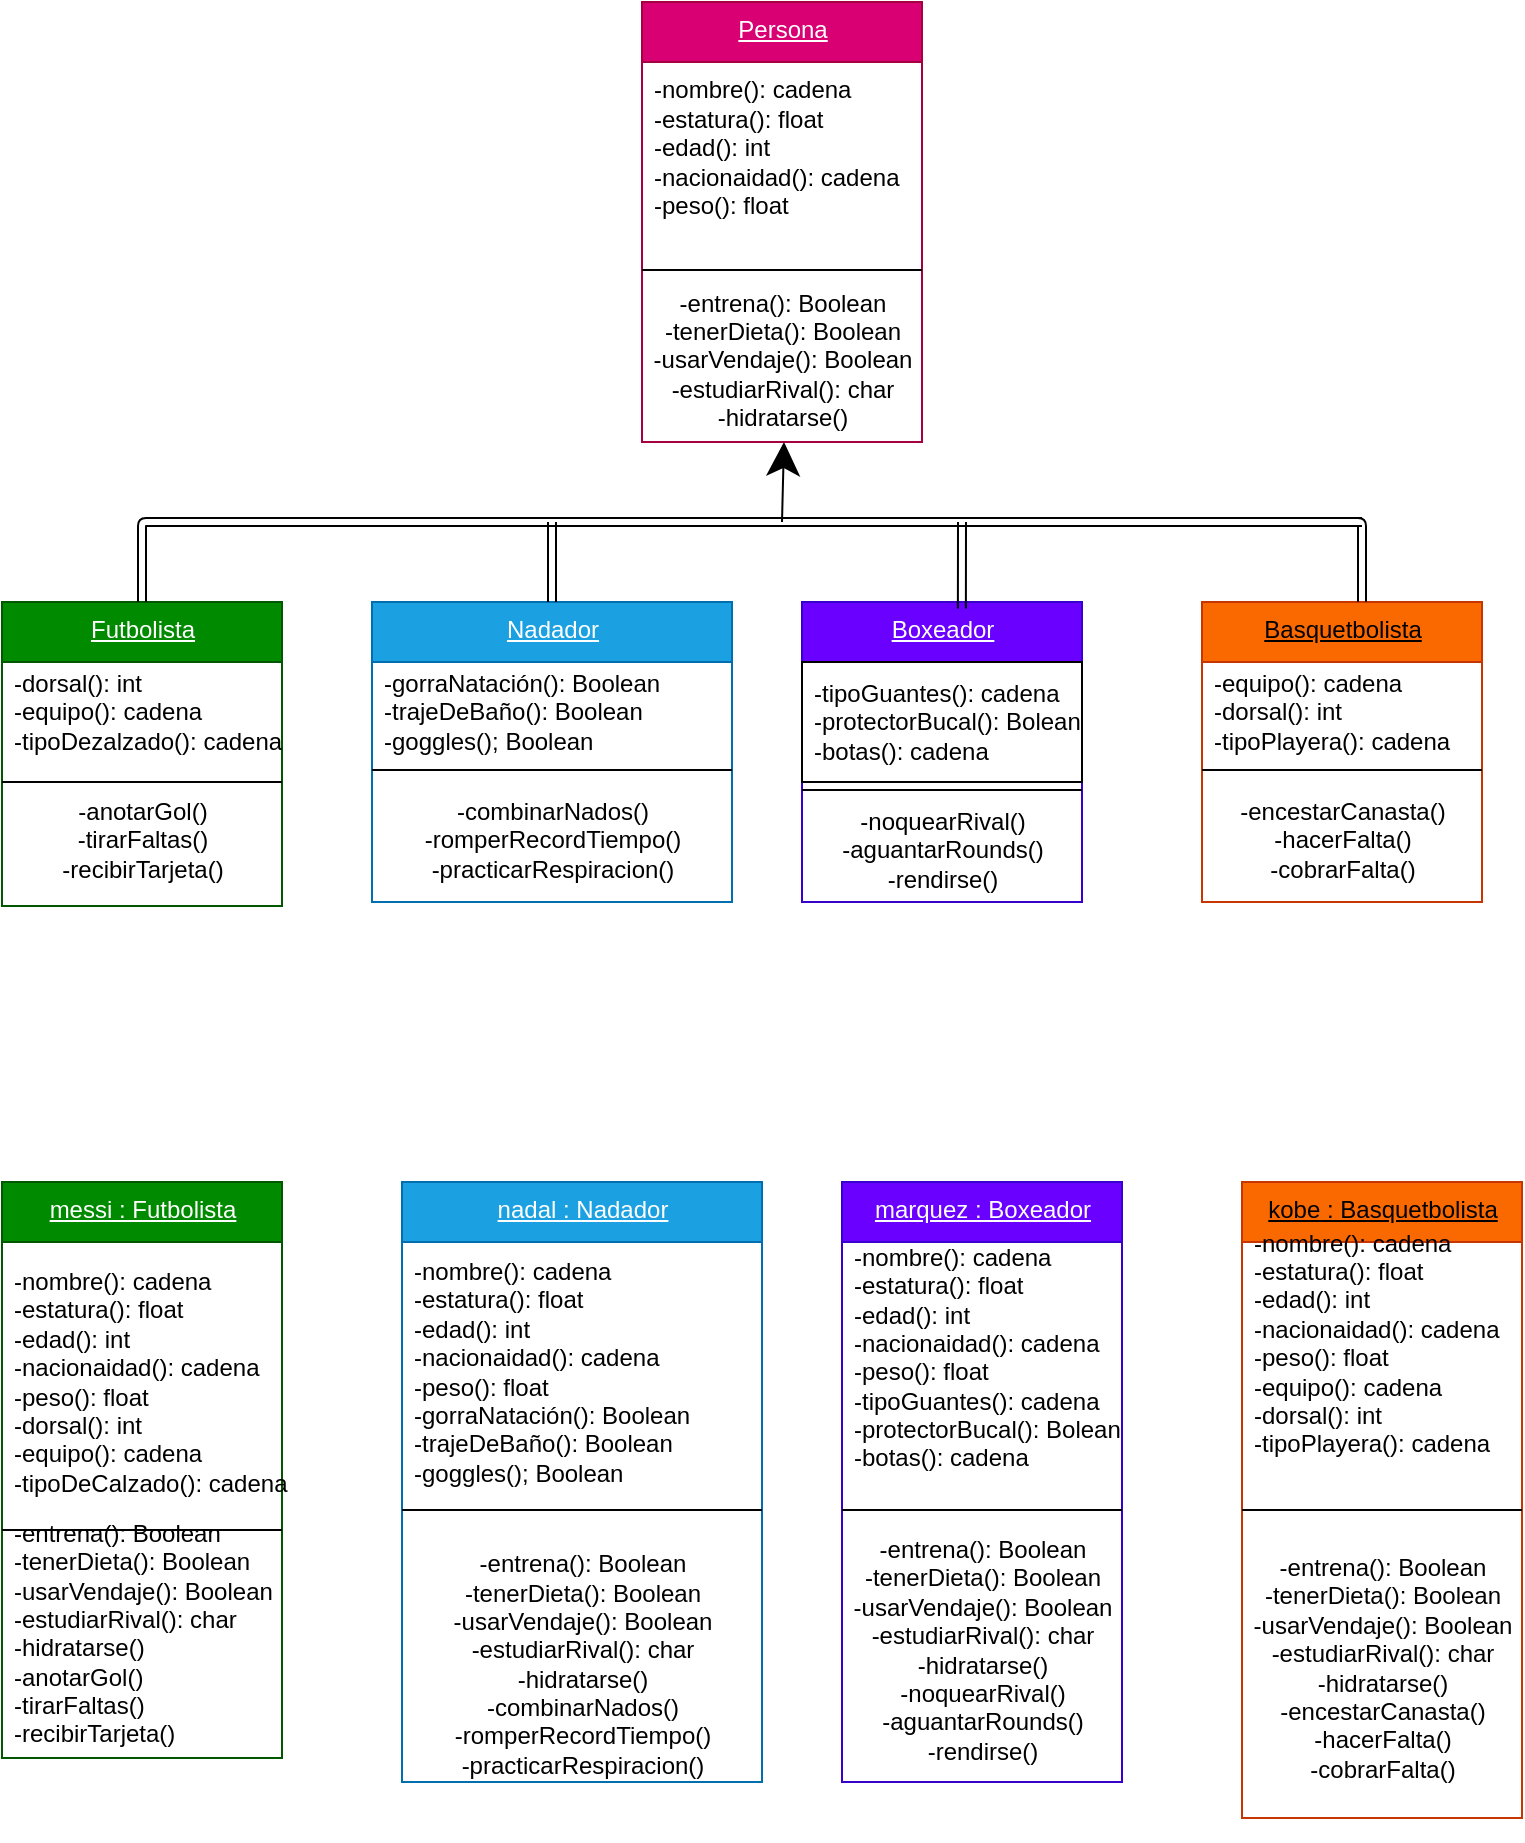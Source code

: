 <mxfile version="15.3.8" type="github">
  <diagram id="CftRHJXDsFxkNAAALVWV" name="Page-1">
    <mxGraphModel dx="652" dy="350" grid="1" gridSize="10" guides="1" tooltips="1" connect="1" arrows="1" fold="1" page="1" pageScale="1" pageWidth="850" pageHeight="1100" math="0" shadow="0">
      <root>
        <mxCell id="0" />
        <mxCell id="1" parent="0" />
        <mxCell id="ciG_UZHxhKy7LPChE6Ca-1" value="Persona" style="swimlane;fontStyle=4;align=center;verticalAlign=top;childLayout=stackLayout;horizontal=1;startSize=30;horizontalStack=0;resizeParent=1;resizeParentMax=0;resizeLast=0;collapsible=0;marginBottom=0;html=1;hachureGap=4;pointerEvents=0;fillColor=#d80073;strokeColor=#A50040;fontColor=#ffffff;" parent="1" vertex="1">
          <mxGeometry x="380" y="10" width="140" height="220" as="geometry" />
        </mxCell>
        <mxCell id="ciG_UZHxhKy7LPChE6Ca-2" value="&lt;div&gt;-nombre(): cadena&lt;/div&gt;&lt;div&gt;-estatura(): float&lt;/div&gt;&lt;div&gt;-edad(): int&lt;/div&gt;&lt;div&gt;-nacionaidad(): cadena&lt;/div&gt;&lt;div&gt;-peso(): float&lt;/div&gt;&lt;div&gt;&lt;br&gt;&lt;/div&gt;" style="html=1;strokeColor=none;fillColor=none;align=left;verticalAlign=middle;spacingLeft=4;spacingRight=4;rotatable=0;points=[[0,0.5],[1,0.5]];resizeWidth=1;" parent="ciG_UZHxhKy7LPChE6Ca-1" vertex="1">
          <mxGeometry y="30" width="140" height="100" as="geometry" />
        </mxCell>
        <mxCell id="ciG_UZHxhKy7LPChE6Ca-3" value="" style="line;strokeWidth=1;fillColor=none;align=left;verticalAlign=middle;spacingTop=-1;spacingLeft=3;spacingRight=3;rotatable=0;labelPosition=right;points=[];portConstraint=eastwest;" parent="ciG_UZHxhKy7LPChE6Ca-1" vertex="1">
          <mxGeometry y="130" width="140" height="8" as="geometry" />
        </mxCell>
        <mxCell id="ciG_UZHxhKy7LPChE6Ca-4" value="&lt;div&gt;-entrena(): Boolean&lt;/div&gt;&lt;div&gt;-tenerDieta(): Boolean&lt;br&gt;&lt;/div&gt;&lt;div&gt;-usarVendaje(): Boolean&lt;br&gt;&lt;/div&gt;&lt;div&gt;-estudiarRival(): char&lt;/div&gt;&lt;div&gt;-hidratarse()&lt;br&gt;&lt;/div&gt;" style="html=1;strokeColor=none;fillColor=none;align=center;verticalAlign=middle;spacingLeft=4;spacingRight=4;rotatable=0;points=[[0,0.5],[1,0.5]];resizeWidth=1;" parent="ciG_UZHxhKy7LPChE6Ca-1" vertex="1">
          <mxGeometry y="138" width="140" height="82" as="geometry" />
        </mxCell>
        <mxCell id="ciG_UZHxhKy7LPChE6Ca-44" value="" style="endArrow=classic;html=1;startSize=14;endSize=14;sourcePerimeterSpacing=8;targetPerimeterSpacing=8;" parent="ciG_UZHxhKy7LPChE6Ca-1" edge="1">
          <mxGeometry width="50" height="50" relative="1" as="geometry">
            <mxPoint x="70" y="260" as="sourcePoint" />
            <mxPoint x="71" y="220" as="targetPoint" />
          </mxGeometry>
        </mxCell>
        <mxCell id="ciG_UZHxhKy7LPChE6Ca-7" value="Futbolista" style="swimlane;fontStyle=4;align=center;verticalAlign=top;childLayout=stackLayout;horizontal=1;startSize=30;horizontalStack=0;resizeParent=1;resizeParentMax=0;resizeLast=0;collapsible=0;marginBottom=0;html=1;hachureGap=4;pointerEvents=0;fillColor=#008a00;strokeColor=#005700;fontColor=#ffffff;" parent="1" vertex="1">
          <mxGeometry x="60" y="310" width="140" height="152" as="geometry" />
        </mxCell>
        <mxCell id="ciG_UZHxhKy7LPChE6Ca-8" value="&lt;div&gt;-dorsal(): int&lt;/div&gt;&lt;div&gt;-equipo(): cadena&lt;/div&gt;&lt;div&gt;-tipoDezalzado(): cadena&lt;br&gt;&lt;/div&gt;" style="html=1;strokeColor=none;fillColor=none;align=left;verticalAlign=middle;spacingLeft=4;spacingRight=4;rotatable=0;points=[[0,0.5],[1,0.5]];resizeWidth=1;" parent="ciG_UZHxhKy7LPChE6Ca-7" vertex="1">
          <mxGeometry y="30" width="140" height="50" as="geometry" />
        </mxCell>
        <mxCell id="ciG_UZHxhKy7LPChE6Ca-9" value="" style="line;strokeWidth=1;fillColor=none;align=left;verticalAlign=middle;spacingTop=-1;spacingLeft=3;spacingRight=3;rotatable=0;labelPosition=right;points=[];portConstraint=eastwest;" parent="ciG_UZHxhKy7LPChE6Ca-7" vertex="1">
          <mxGeometry y="80" width="140" height="20" as="geometry" />
        </mxCell>
        <mxCell id="ciG_UZHxhKy7LPChE6Ca-10" value="&lt;div&gt;-anotarGol()&lt;/div&gt;&lt;div&gt;-tirarFaltas()&lt;/div&gt;&lt;div&gt;-recibirTarjeta()&lt;br&gt;&lt;/div&gt;&lt;div&gt;&lt;br&gt; &lt;/div&gt;" style="html=1;strokeColor=none;fillColor=none;align=center;verticalAlign=middle;spacingLeft=4;spacingRight=4;rotatable=0;points=[[0,0.5],[1,0.5]];resizeWidth=1;" parent="ciG_UZHxhKy7LPChE6Ca-7" vertex="1">
          <mxGeometry y="100" width="140" height="52" as="geometry" />
        </mxCell>
        <mxCell id="ciG_UZHxhKy7LPChE6Ca-13" value="Boxeador" style="swimlane;fontStyle=4;align=center;verticalAlign=top;childLayout=stackLayout;horizontal=1;startSize=30;horizontalStack=0;resizeParent=1;resizeParentMax=0;resizeLast=0;collapsible=0;marginBottom=0;html=1;hachureGap=4;pointerEvents=0;fillColor=#6a00ff;strokeColor=#3700CC;fontColor=#ffffff;" parent="1" vertex="1">
          <mxGeometry x="460" y="310" width="140" height="150" as="geometry" />
        </mxCell>
        <mxCell id="ciG_UZHxhKy7LPChE6Ca-14" value="&lt;div&gt;-tipoGuantes(): cadena&lt;/div&gt;&lt;div&gt;-protectorBucal(): Bolean&lt;/div&gt;&lt;div&gt;-botas(): cadena&lt;/div&gt;" style="html=1;align=left;verticalAlign=middle;spacingLeft=4;spacingRight=4;rotatable=0;points=[[0,0.5],[1,0.5]];resizeWidth=1;" parent="ciG_UZHxhKy7LPChE6Ca-13" vertex="1">
          <mxGeometry y="30" width="140" height="60" as="geometry" />
        </mxCell>
        <mxCell id="ciG_UZHxhKy7LPChE6Ca-15" value="" style="line;strokeWidth=1;fillColor=none;align=left;verticalAlign=middle;spacingTop=-1;spacingLeft=3;spacingRight=3;rotatable=0;labelPosition=right;points=[];portConstraint=eastwest;" parent="ciG_UZHxhKy7LPChE6Ca-13" vertex="1">
          <mxGeometry y="90" width="140" height="8" as="geometry" />
        </mxCell>
        <mxCell id="ciG_UZHxhKy7LPChE6Ca-16" value="&lt;div&gt;-noquearRival()&lt;/div&gt;&lt;div&gt;-aguantarRounds()&lt;/div&gt;&lt;div&gt;-rendirse()&lt;/div&gt;" style="html=1;strokeColor=none;fillColor=none;align=center;verticalAlign=middle;spacingLeft=4;spacingRight=4;rotatable=0;points=[[0,0.5],[1,0.5]];resizeWidth=1;" parent="ciG_UZHxhKy7LPChE6Ca-13" vertex="1">
          <mxGeometry y="98" width="140" height="52" as="geometry" />
        </mxCell>
        <mxCell id="ciG_UZHxhKy7LPChE6Ca-19" value="Nadador" style="swimlane;fontStyle=4;align=center;verticalAlign=top;childLayout=stackLayout;horizontal=1;startSize=30;horizontalStack=0;resizeParent=1;resizeParentMax=0;resizeLast=0;collapsible=0;marginBottom=0;html=1;hachureGap=4;pointerEvents=0;fillColor=#1ba1e2;strokeColor=#006EAF;fontColor=#ffffff;" parent="1" vertex="1">
          <mxGeometry x="245" y="310" width="180" height="150" as="geometry" />
        </mxCell>
        <mxCell id="ciG_UZHxhKy7LPChE6Ca-20" value="&lt;div&gt;-gorraNatación(): Boolean&lt;/div&gt;&lt;div&gt;-trajeDeBaño(): Boolean&lt;br&gt;&lt;/div&gt;&lt;div&gt;-goggles(); Boolean&lt;br&gt;&lt;/div&gt;" style="html=1;strokeColor=none;fillColor=none;align=left;verticalAlign=middle;spacingLeft=4;spacingRight=4;rotatable=0;points=[[0,0.5],[1,0.5]];resizeWidth=1;" parent="ciG_UZHxhKy7LPChE6Ca-19" vertex="1">
          <mxGeometry y="30" width="180" height="50" as="geometry" />
        </mxCell>
        <mxCell id="ciG_UZHxhKy7LPChE6Ca-21" value="" style="line;strokeWidth=1;fillColor=none;align=left;verticalAlign=middle;spacingTop=-1;spacingLeft=3;spacingRight=3;rotatable=0;labelPosition=right;points=[];portConstraint=eastwest;" parent="ciG_UZHxhKy7LPChE6Ca-19" vertex="1">
          <mxGeometry y="80" width="180" height="8" as="geometry" />
        </mxCell>
        <mxCell id="ciG_UZHxhKy7LPChE6Ca-22" value="&lt;div&gt;-combinarNados()&lt;/div&gt;&lt;div&gt;-romperRecordTiempo()&lt;/div&gt;&lt;div&gt;-practicarRespiracion()&lt;br&gt;&lt;/div&gt;" style="html=1;strokeColor=none;fillColor=none;align=center;verticalAlign=middle;spacingLeft=4;spacingRight=4;rotatable=0;points=[[0,0.5],[1,0.5]];resizeWidth=1;" parent="ciG_UZHxhKy7LPChE6Ca-19" vertex="1">
          <mxGeometry y="88" width="180" height="62" as="geometry" />
        </mxCell>
        <mxCell id="ciG_UZHxhKy7LPChE6Ca-25" value="Basquetbolista" style="swimlane;fontStyle=4;align=center;verticalAlign=top;childLayout=stackLayout;horizontal=1;startSize=30;horizontalStack=0;resizeParent=1;resizeParentMax=0;resizeLast=0;collapsible=0;marginBottom=0;html=1;hachureGap=4;pointerEvents=0;fillColor=#fa6800;strokeColor=#C73500;fontColor=#000000;" parent="1" vertex="1">
          <mxGeometry x="660" y="310" width="140" height="150" as="geometry" />
        </mxCell>
        <mxCell id="ciG_UZHxhKy7LPChE6Ca-26" value="&lt;div&gt;-equipo(): cadena&lt;/div&gt;&lt;div&gt;-dorsal(): int&lt;/div&gt;&lt;div&gt;-tipoPlayera(): cadena&lt;br&gt;&lt;/div&gt;" style="html=1;strokeColor=none;fillColor=none;align=left;verticalAlign=middle;spacingLeft=4;spacingRight=4;rotatable=0;points=[[0,0.5],[1,0.5]];resizeWidth=1;" parent="ciG_UZHxhKy7LPChE6Ca-25" vertex="1">
          <mxGeometry y="30" width="140" height="50" as="geometry" />
        </mxCell>
        <mxCell id="ciG_UZHxhKy7LPChE6Ca-27" value="" style="line;strokeWidth=1;fillColor=none;align=left;verticalAlign=middle;spacingTop=-1;spacingLeft=3;spacingRight=3;rotatable=0;labelPosition=right;points=[];portConstraint=eastwest;" parent="ciG_UZHxhKy7LPChE6Ca-25" vertex="1">
          <mxGeometry y="80" width="140" height="8" as="geometry" />
        </mxCell>
        <mxCell id="ciG_UZHxhKy7LPChE6Ca-28" value="&lt;div&gt;-encestarCanasta()&lt;/div&gt;&lt;div&gt;-hacerFalta()&lt;/div&gt;&lt;div&gt;-cobrarFalta()&lt;br&gt;&lt;/div&gt;" style="html=1;strokeColor=none;fillColor=none;align=center;verticalAlign=middle;spacingLeft=4;spacingRight=4;rotatable=0;points=[[0,0.5],[1,0.5]];resizeWidth=1;" parent="ciG_UZHxhKy7LPChE6Ca-25" vertex="1">
          <mxGeometry y="88" width="140" height="62" as="geometry" />
        </mxCell>
        <mxCell id="ciG_UZHxhKy7LPChE6Ca-32" value="" style="shape=link;html=1;endArrow=open;startSize=14;endSize=14;sourcePerimeterSpacing=8;targetPerimeterSpacing=8;exitX=0.5;exitY=0;exitDx=0;exitDy=0;" parent="1" source="ciG_UZHxhKy7LPChE6Ca-7" edge="1">
          <mxGeometry width="100" relative="1" as="geometry">
            <mxPoint x="390" y="330" as="sourcePoint" />
            <mxPoint x="740" y="270" as="targetPoint" />
            <Array as="points">
              <mxPoint x="130" y="270" />
            </Array>
          </mxGeometry>
        </mxCell>
        <mxCell id="ciG_UZHxhKy7LPChE6Ca-33" value="" style="shape=link;html=1;endArrow=open;startSize=14;endSize=14;sourcePerimeterSpacing=8;targetPerimeterSpacing=8;entryX=0.5;entryY=0;entryDx=0;entryDy=0;" parent="1" target="ciG_UZHxhKy7LPChE6Ca-19" edge="1">
          <mxGeometry width="100" relative="1" as="geometry">
            <mxPoint x="335" y="270" as="sourcePoint" />
            <mxPoint x="490" y="330" as="targetPoint" />
          </mxGeometry>
        </mxCell>
        <mxCell id="ciG_UZHxhKy7LPChE6Ca-36" value="" style="shape=link;html=1;endArrow=open;startSize=14;endSize=14;sourcePerimeterSpacing=8;targetPerimeterSpacing=8;" parent="1" edge="1">
          <mxGeometry width="100" relative="1" as="geometry">
            <mxPoint x="740" y="310" as="sourcePoint" />
            <mxPoint x="730" y="270" as="targetPoint" />
            <Array as="points">
              <mxPoint x="740" y="270" />
            </Array>
          </mxGeometry>
        </mxCell>
        <mxCell id="ciG_UZHxhKy7LPChE6Ca-37" value="" style="shape=link;html=1;endArrow=open;startSize=14;endSize=14;sourcePerimeterSpacing=8;targetPerimeterSpacing=8;entryX=0.571;entryY=0.022;entryDx=0;entryDy=0;entryPerimeter=0;" parent="1" target="ciG_UZHxhKy7LPChE6Ca-13" edge="1">
          <mxGeometry width="100" relative="1" as="geometry">
            <mxPoint x="540" y="270" as="sourcePoint" />
            <mxPoint x="490" y="360" as="targetPoint" />
          </mxGeometry>
        </mxCell>
        <mxCell id="GBUFSHoPUwX8bTnAvyFo-1" value="&lt;div&gt;messi : Futbolista&lt;/div&gt;&lt;div&gt;&lt;br&gt; &lt;/div&gt;" style="swimlane;fontStyle=4;align=center;verticalAlign=top;childLayout=stackLayout;horizontal=1;startSize=30;horizontalStack=0;resizeParent=1;resizeParentMax=0;resizeLast=0;collapsible=0;marginBottom=0;html=1;hachureGap=4;pointerEvents=0;fillColor=#008a00;strokeColor=#005700;fontColor=#ffffff;" parent="1" vertex="1">
          <mxGeometry x="60" y="600" width="140" height="288" as="geometry" />
        </mxCell>
        <mxCell id="GBUFSHoPUwX8bTnAvyFo-2" value="&lt;br&gt;&lt;div&gt;-nombre(): cadena&lt;/div&gt;&lt;div&gt;-estatura(): float&lt;/div&gt;&lt;div&gt;-edad(): int&lt;/div&gt;&lt;div&gt;-nacionaidad(): cadena&lt;/div&gt;&lt;div&gt;-peso(): float&lt;/div&gt;&lt;div&gt;&lt;div&gt;-dorsal(): int&lt;/div&gt;&lt;div&gt;-equipo(): cadena&lt;/div&gt;&lt;div&gt;-tipoDeCalzado(): cadena&lt;br&gt;&lt;/div&gt;&lt;/div&gt;&lt;div&gt;&lt;br&gt;&lt;/div&gt;" style="html=1;strokeColor=none;fillColor=none;align=left;verticalAlign=middle;spacingLeft=4;spacingRight=4;rotatable=0;points=[[0,0.5],[1,0.5]];resizeWidth=1;" parent="GBUFSHoPUwX8bTnAvyFo-1" vertex="1">
          <mxGeometry y="30" width="140" height="140" as="geometry" />
        </mxCell>
        <mxCell id="GBUFSHoPUwX8bTnAvyFo-3" value="" style="line;strokeWidth=1;fillColor=none;align=left;verticalAlign=middle;spacingTop=-1;spacingLeft=3;spacingRight=3;rotatable=0;labelPosition=right;points=[];portConstraint=eastwest;" parent="GBUFSHoPUwX8bTnAvyFo-1" vertex="1">
          <mxGeometry y="170" width="140" height="8" as="geometry" />
        </mxCell>
        <mxCell id="vlDcvicpiPsYSi_lNVD3-1" value="&lt;div&gt;-entrena(): Boolean&lt;/div&gt;&lt;div&gt;-tenerDieta(): Boolean&lt;br&gt;&lt;/div&gt;&lt;div&gt;-usarVendaje(): Boolean&lt;br&gt;&lt;/div&gt;&lt;div&gt;-estudiarRival(): char&lt;/div&gt;&lt;div&gt;-hidratarse()&lt;/div&gt;&lt;div&gt;&lt;div&gt;-anotarGol()&lt;/div&gt;&lt;div&gt;-tirarFaltas()&lt;/div&gt;&lt;div&gt;-recibirTarjeta()&lt;br&gt;&lt;/div&gt;&lt;div&gt;&lt;br&gt; &lt;/div&gt;&lt;/div&gt;" style="html=1;strokeColor=none;fillColor=none;align=left;verticalAlign=middle;spacingLeft=4;spacingRight=4;rotatable=0;points=[[0,0.5],[1,0.5]];resizeWidth=1;" parent="GBUFSHoPUwX8bTnAvyFo-1" vertex="1">
          <mxGeometry y="178" width="140" height="110" as="geometry" />
        </mxCell>
        <mxCell id="GBUFSHoPUwX8bTnAvyFo-7" value="&lt;div&gt;nadal : Nadador&lt;/div&gt;&lt;div&gt;&lt;br&gt;&lt;/div&gt;" style="swimlane;fontStyle=4;align=center;verticalAlign=top;childLayout=stackLayout;horizontal=1;startSize=30;horizontalStack=0;resizeParent=1;resizeParentMax=0;resizeLast=0;collapsible=0;marginBottom=0;html=1;hachureGap=4;pointerEvents=0;fillColor=#1ba1e2;strokeColor=#006EAF;fontColor=#ffffff;" parent="1" vertex="1">
          <mxGeometry x="260" y="600" width="180" height="300" as="geometry" />
        </mxCell>
        <mxCell id="GBUFSHoPUwX8bTnAvyFo-8" value="&lt;br&gt;&lt;div&gt;-nombre(): cadena&lt;/div&gt;&lt;div&gt;-estatura(): float&lt;/div&gt;&lt;div&gt;-edad(): int&lt;/div&gt;&lt;div&gt;-nacionaidad(): cadena&lt;/div&gt;&lt;div&gt;-peso(): float&lt;/div&gt;&lt;div&gt;&lt;div&gt;-gorraNatación(): Boolean&lt;/div&gt;&lt;div&gt;-trajeDeBaño(): Boolean&lt;br&gt;&lt;/div&gt;&lt;div&gt;-goggles(); Boolean&lt;br&gt;&lt;/div&gt;&lt;/div&gt;&lt;br&gt;" style="html=1;strokeColor=none;fillColor=none;align=left;verticalAlign=middle;spacingLeft=4;spacingRight=4;rotatable=0;points=[[0,0.5],[1,0.5]];resizeWidth=1;" parent="GBUFSHoPUwX8bTnAvyFo-7" vertex="1">
          <mxGeometry y="30" width="180" height="130" as="geometry" />
        </mxCell>
        <mxCell id="GBUFSHoPUwX8bTnAvyFo-9" value="" style="line;strokeWidth=1;fillColor=none;align=left;verticalAlign=middle;spacingTop=-1;spacingLeft=3;spacingRight=3;rotatable=0;labelPosition=right;points=[];portConstraint=eastwest;" parent="GBUFSHoPUwX8bTnAvyFo-7" vertex="1">
          <mxGeometry y="160" width="180" height="8" as="geometry" />
        </mxCell>
        <mxCell id="GBUFSHoPUwX8bTnAvyFo-10" value="&lt;br&gt;&lt;div&gt;-entrena(): Boolean&lt;/div&gt;&lt;div&gt;-tenerDieta(): Boolean&lt;br&gt;&lt;/div&gt;&lt;div&gt;-usarVendaje(): Boolean&lt;br&gt;&lt;/div&gt;&lt;div&gt;-estudiarRival(): char&lt;/div&gt;&lt;div&gt;-hidratarse()&lt;br&gt;&lt;/div&gt;&lt;div&gt;-combinarNados()&lt;/div&gt;&lt;div&gt;-romperRecordTiempo()&lt;/div&gt;&lt;div&gt;-practicarRespiracion()&lt;br&gt;&lt;/div&gt;" style="html=1;strokeColor=none;fillColor=none;align=center;verticalAlign=middle;spacingLeft=4;spacingRight=4;rotatable=0;points=[[0,0.5],[1,0.5]];resizeWidth=1;" parent="GBUFSHoPUwX8bTnAvyFo-7" vertex="1">
          <mxGeometry y="168" width="180" height="132" as="geometry" />
        </mxCell>
        <mxCell id="GBUFSHoPUwX8bTnAvyFo-13" value="marquez : Boxeador" style="swimlane;fontStyle=4;align=center;verticalAlign=top;childLayout=stackLayout;horizontal=1;startSize=30;horizontalStack=0;resizeParent=1;resizeParentMax=0;resizeLast=0;collapsible=0;marginBottom=0;html=1;hachureGap=4;pointerEvents=0;fillColor=#6a00ff;strokeColor=#3700CC;fontColor=#ffffff;" parent="1" vertex="1">
          <mxGeometry x="480" y="600" width="140" height="300" as="geometry" />
        </mxCell>
        <mxCell id="GBUFSHoPUwX8bTnAvyFo-14" value="&lt;br&gt;&lt;div&gt;-nombre(): cadena&lt;/div&gt;&lt;div&gt;-estatura(): float&lt;/div&gt;&lt;div&gt;-edad(): int&lt;/div&gt;&lt;div&gt;-nacionaidad(): cadena&lt;/div&gt;&lt;div&gt;-peso(): float&lt;/div&gt;&lt;div&gt;&lt;div&gt;-tipoGuantes(): cadena&lt;/div&gt;&lt;div&gt;-protectorBucal(): Bolean&lt;/div&gt;&lt;div&gt;-botas(): cadena&lt;/div&gt;&lt;/div&gt;&lt;div&gt;&lt;br&gt;&lt;/div&gt;&lt;br&gt;" style="html=1;strokeColor=none;fillColor=none;align=left;verticalAlign=middle;spacingLeft=4;spacingRight=4;rotatable=0;points=[[0,0.5],[1,0.5]];resizeWidth=1;" parent="GBUFSHoPUwX8bTnAvyFo-13" vertex="1">
          <mxGeometry y="30" width="140" height="130" as="geometry" />
        </mxCell>
        <mxCell id="GBUFSHoPUwX8bTnAvyFo-15" value="" style="line;strokeWidth=1;fillColor=none;align=left;verticalAlign=middle;spacingTop=-1;spacingLeft=3;spacingRight=3;rotatable=0;labelPosition=right;points=[];portConstraint=eastwest;" parent="GBUFSHoPUwX8bTnAvyFo-13" vertex="1">
          <mxGeometry y="160" width="140" height="8" as="geometry" />
        </mxCell>
        <mxCell id="GBUFSHoPUwX8bTnAvyFo-16" value="&lt;br&gt;&lt;div&gt;-entrena(): Boolean&lt;/div&gt;&lt;div&gt;-tenerDieta(): Boolean&lt;br&gt;&lt;/div&gt;&lt;div&gt;-usarVendaje(): Boolean&lt;br&gt;&lt;/div&gt;&lt;div&gt;-estudiarRival(): char&lt;/div&gt;&lt;div&gt;-hidratarse()&lt;/div&gt;&lt;div&gt;&lt;div&gt;-noquearRival()&lt;/div&gt;&lt;div&gt;-aguantarRounds()&lt;/div&gt;&lt;div&gt;-rendirse()&lt;/div&gt;&lt;/div&gt;&lt;br&gt;" style="html=1;strokeColor=none;fillColor=none;align=center;verticalAlign=middle;spacingLeft=4;spacingRight=4;rotatable=0;points=[[0,0.5],[1,0.5]];resizeWidth=1;" parent="GBUFSHoPUwX8bTnAvyFo-13" vertex="1">
          <mxGeometry y="168" width="140" height="132" as="geometry" />
        </mxCell>
        <mxCell id="vlDcvicpiPsYSi_lNVD3-3" value="kobe : Basquetbolista" style="swimlane;fontStyle=4;align=center;verticalAlign=top;childLayout=stackLayout;horizontal=1;startSize=30;horizontalStack=0;resizeParent=1;resizeParentMax=0;resizeLast=0;collapsible=0;marginBottom=0;html=1;fillColor=#fa6800;strokeColor=#C73500;fontColor=#000000;" parent="1" vertex="1">
          <mxGeometry x="680" y="600" width="140" height="318" as="geometry" />
        </mxCell>
        <mxCell id="vlDcvicpiPsYSi_lNVD3-4" value="&lt;div&gt;-nombre(): cadena&lt;/div&gt;&lt;div&gt;-estatura(): float&lt;/div&gt;&lt;div&gt;-edad(): int&lt;/div&gt;&lt;div&gt;-nacionaidad(): cadena&lt;/div&gt;&lt;div&gt;-peso(): float&lt;/div&gt;&lt;div&gt;&lt;div&gt;-equipo(): cadena&lt;/div&gt;&lt;div&gt;-dorsal(): int&lt;/div&gt;&lt;div&gt;-tipoPlayera(): cadena&lt;br&gt;&lt;/div&gt;&lt;br&gt;&lt;br&gt;&lt;/div&gt;" style="html=1;strokeColor=none;fillColor=none;align=left;verticalAlign=middle;spacingLeft=4;spacingRight=4;rotatable=0;points=[[0,0.5],[1,0.5]];resizeWidth=1;" parent="vlDcvicpiPsYSi_lNVD3-3" vertex="1">
          <mxGeometry y="30" width="140" height="130" as="geometry" />
        </mxCell>
        <mxCell id="vlDcvicpiPsYSi_lNVD3-5" value="" style="line;strokeWidth=1;fillColor=none;align=left;verticalAlign=middle;spacingTop=-1;spacingLeft=3;spacingRight=3;rotatable=0;labelPosition=right;points=[];portConstraint=eastwest;" parent="vlDcvicpiPsYSi_lNVD3-3" vertex="1">
          <mxGeometry y="160" width="140" height="8" as="geometry" />
        </mxCell>
        <mxCell id="vlDcvicpiPsYSi_lNVD3-6" value="&lt;div&gt;&lt;br&gt;&lt;/div&gt;&lt;div&gt;&lt;br&gt;&lt;/div&gt;&lt;div&gt;-entrena(): Boolean&lt;/div&gt;&lt;div&gt;-tenerDieta(): Boolean&lt;br&gt;&lt;/div&gt;&lt;div&gt;-usarVendaje(): Boolean&lt;br&gt;&lt;/div&gt;&lt;div&gt;-estudiarRival(): char&lt;/div&gt;&lt;div&gt;-hidratarse()&lt;/div&gt;&lt;div&gt;&lt;div&gt;-encestarCanasta()&lt;/div&gt;&lt;div&gt;-hacerFalta()&lt;/div&gt;&lt;div&gt;-cobrarFalta()&lt;br&gt;&lt;/div&gt;&lt;/div&gt;&lt;br&gt;&lt;br&gt;" style="html=1;strokeColor=none;fillColor=none;align=center;verticalAlign=middle;spacingLeft=4;spacingRight=4;rotatable=0;points=[[0,0.5],[1,0.5]];resizeWidth=1;" parent="vlDcvicpiPsYSi_lNVD3-3" vertex="1">
          <mxGeometry y="168" width="140" height="150" as="geometry" />
        </mxCell>
      </root>
    </mxGraphModel>
  </diagram>
</mxfile>
